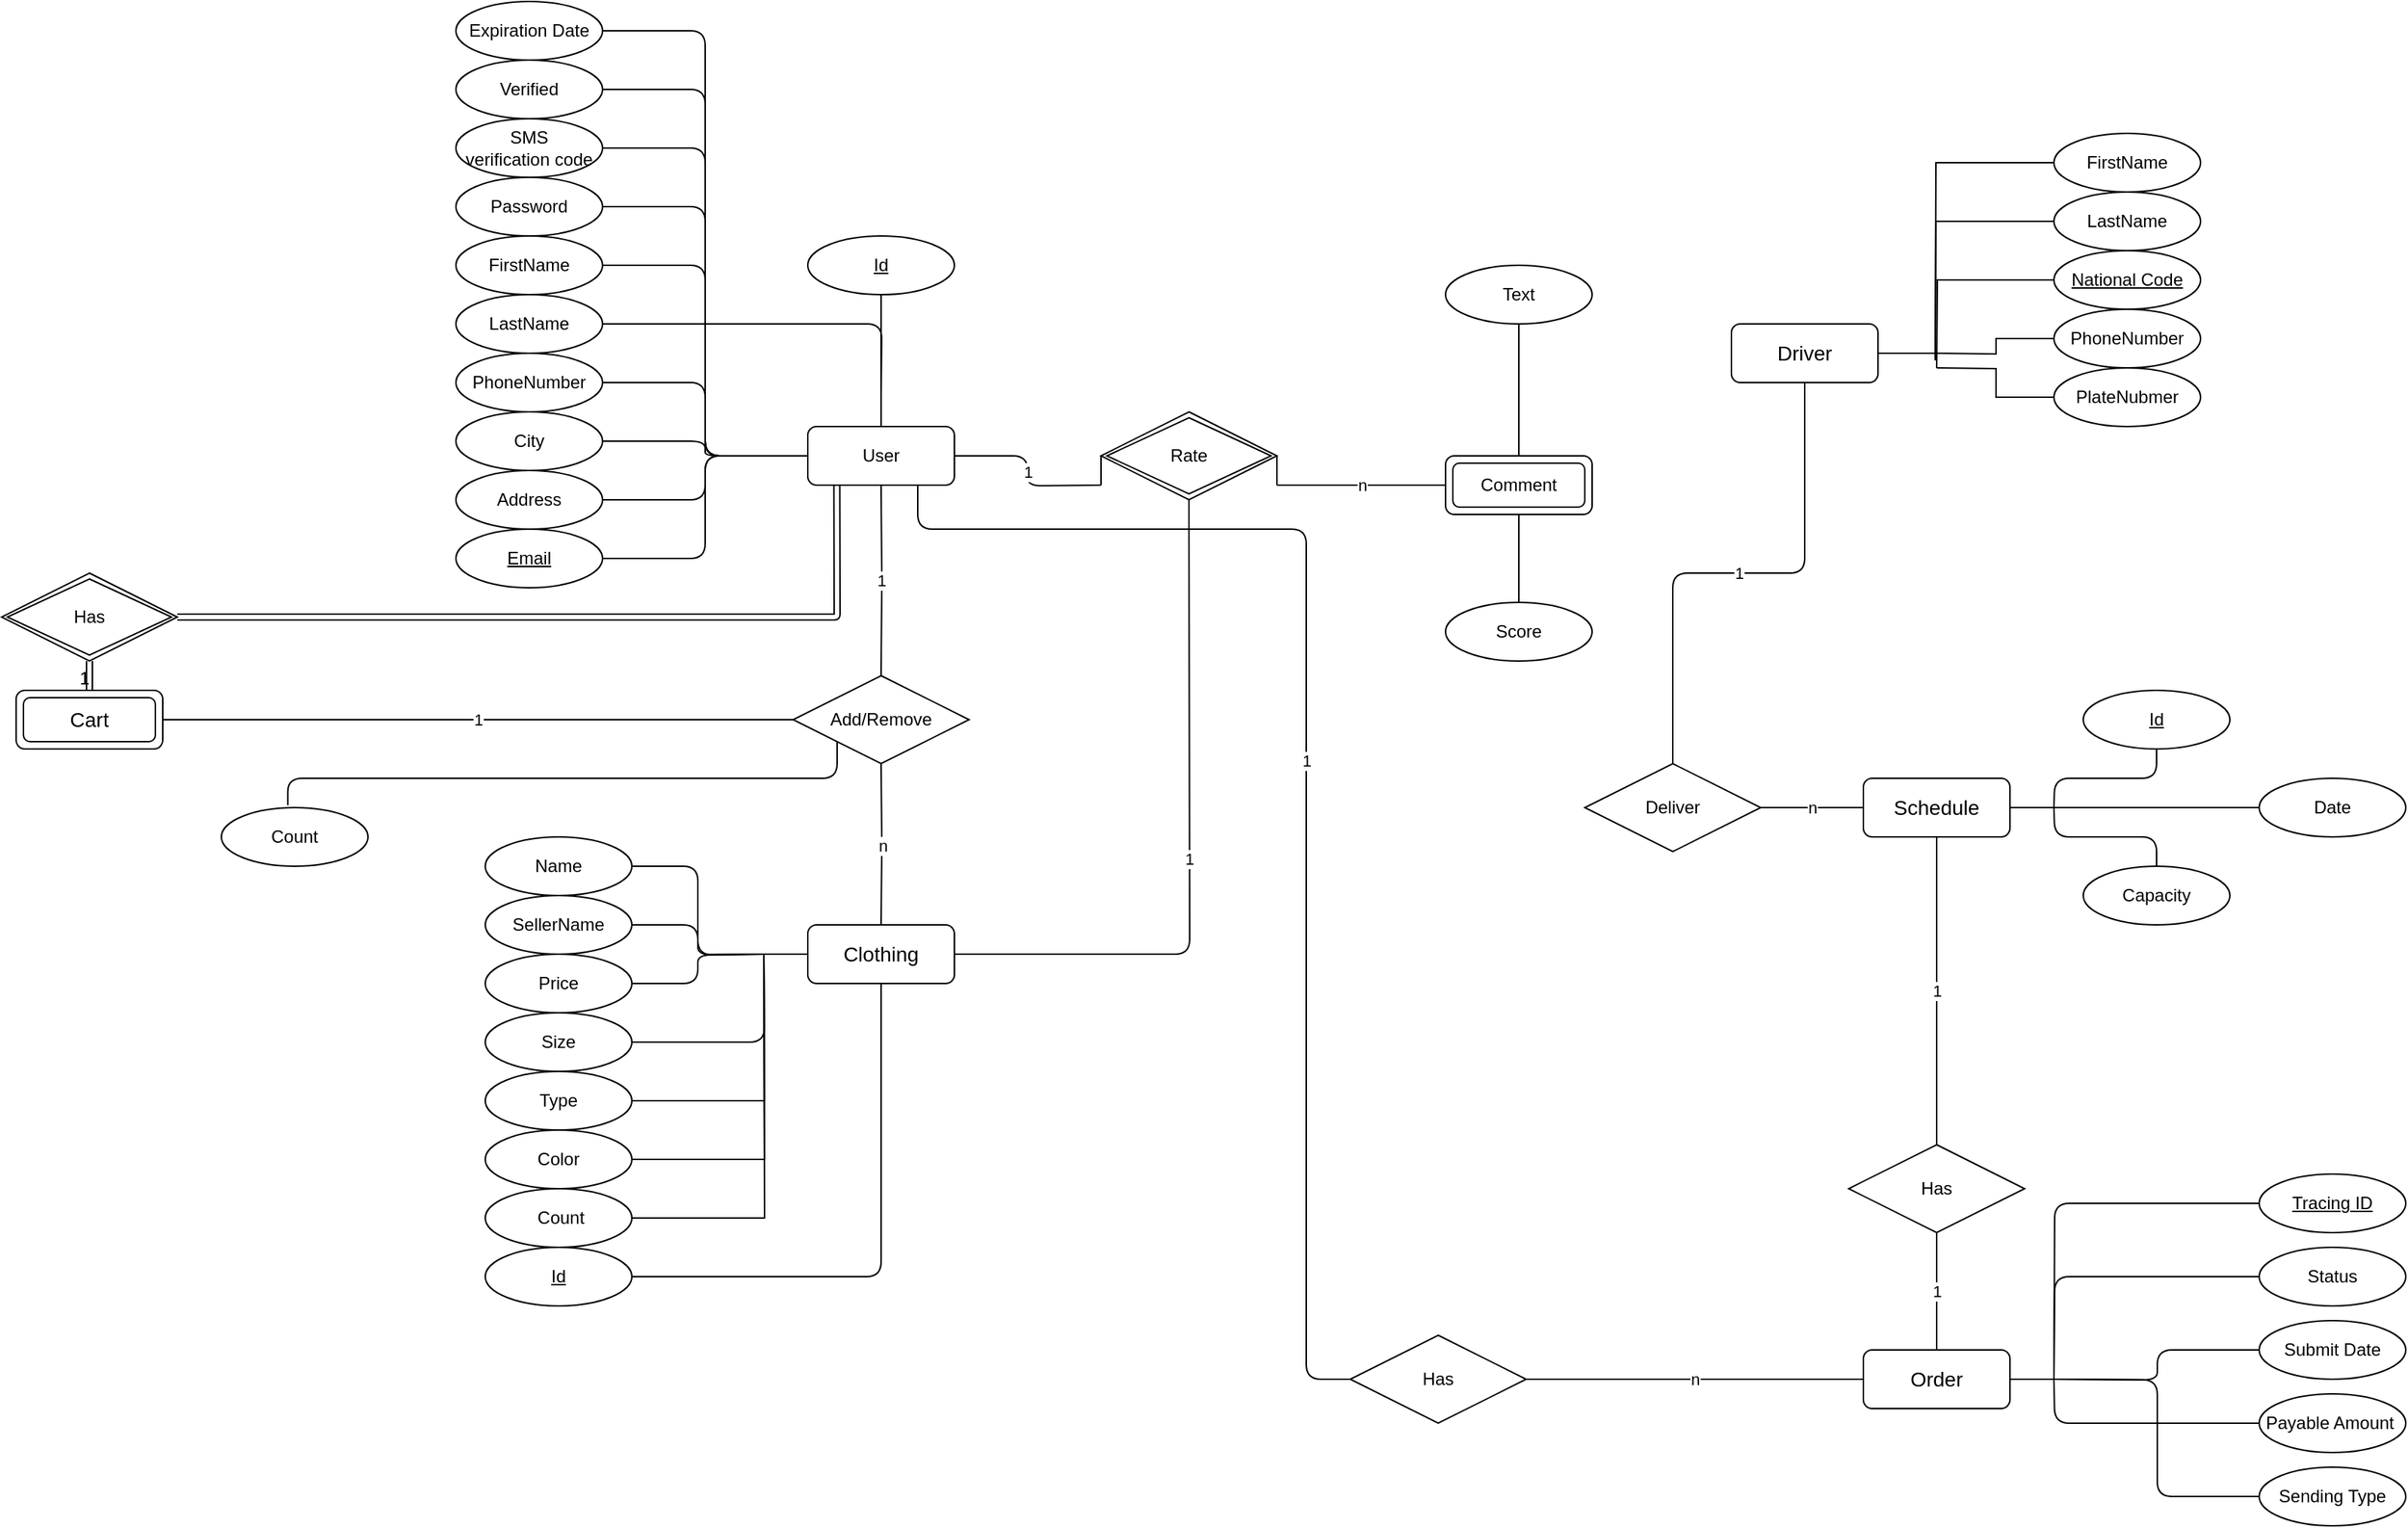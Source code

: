 <mxfile version="13.8.8" type="github">
  <diagram id="B7XgL3pODUn24mQnfjd7" name="Page-1">
    <mxGraphModel dx="2333" dy="1929" grid="1" gridSize="10" guides="1" tooltips="1" connect="1" arrows="1" fold="1" page="1" pageScale="1" pageWidth="850" pageHeight="1100" math="0" shadow="0">
      <root>
        <mxCell id="0" />
        <mxCell id="1" parent="0" />
        <mxCell id="Wokrbv4A2JVgRsXC0iDb-29" value="1" style="edgeStyle=orthogonalEdgeStyle;rounded=1;orthogonalLoop=1;jettySize=auto;html=1;endArrow=none;endFill=0;exitX=1;exitY=0.5;exitDx=0;exitDy=0;" parent="1" source="2FD4GW-pOqUx--iD5-FU-7" edge="1">
          <mxGeometry relative="1" as="geometry">
            <mxPoint x="-60" y="230" as="targetPoint" />
            <mxPoint x="-130" y="230" as="sourcePoint" />
          </mxGeometry>
        </mxCell>
        <mxCell id="3wkuOAd4J-libN-LxBJQ-28" style="edgeStyle=orthogonalEdgeStyle;rounded=1;orthogonalLoop=1;jettySize=auto;html=1;entryX=1;entryY=0.5;entryDx=0;entryDy=0;endArrow=none;endFill=0;" parent="1" target="3wkuOAd4J-libN-LxBJQ-23" edge="1">
          <mxGeometry relative="1" as="geometry">
            <mxPoint x="-290" y="550" as="sourcePoint" />
          </mxGeometry>
        </mxCell>
        <mxCell id="Wokrbv4A2JVgRsXC0iDb-31" value="1" style="edgeStyle=orthogonalEdgeStyle;rounded=1;orthogonalLoop=1;jettySize=auto;html=1;exitX=1;exitY=0.5;exitDx=0;exitDy=0;entryX=0.5;entryY=1;entryDx=0;entryDy=0;endArrow=none;endFill=0;" parent="1" source="2FD4GW-pOqUx--iD5-FU-13" edge="1">
          <mxGeometry relative="1" as="geometry">
            <mxPoint y="260" as="targetPoint" />
            <mxPoint x="-130" y="550" as="sourcePoint" />
          </mxGeometry>
        </mxCell>
        <mxCell id="3wkuOAd4J-libN-LxBJQ-62" style="edgeStyle=orthogonalEdgeStyle;rounded=1;orthogonalLoop=1;jettySize=auto;html=1;entryX=0;entryY=0.5;entryDx=0;entryDy=0;endArrow=none;endFill=0;" parent="1" target="3wkuOAd4J-libN-LxBJQ-54" edge="1">
          <mxGeometry relative="1" as="geometry">
            <mxPoint x="590" y="840" as="sourcePoint" />
          </mxGeometry>
        </mxCell>
        <mxCell id="Wokrbv4A2JVgRsXC0iDb-5" value="1" style="edgeStyle=orthogonalEdgeStyle;rounded=1;orthogonalLoop=1;jettySize=auto;html=1;exitX=0.5;exitY=1;exitDx=0;exitDy=0;entryX=0.5;entryY=0;entryDx=0;entryDy=0;endArrow=none;endFill=0;" parent="1" source="2FD4GW-pOqUx--iD5-FU-17" target="Wokrbv4A2JVgRsXC0iDb-4" edge="1">
          <mxGeometry relative="1" as="geometry">
            <mxPoint x="510" y="510" as="sourcePoint" />
          </mxGeometry>
        </mxCell>
        <mxCell id="3wkuOAd4J-libN-LxBJQ-16" style="edgeStyle=orthogonalEdgeStyle;rounded=1;orthogonalLoop=1;jettySize=auto;html=1;exitX=1;exitY=0.5;exitDx=0;exitDy=0;entryX=0;entryY=0.5;entryDx=0;entryDy=0;endArrow=none;endFill=0;" parent="1" source="3wkuOAd4J-libN-LxBJQ-9" target="2FD4GW-pOqUx--iD5-FU-7" edge="1">
          <mxGeometry relative="1" as="geometry">
            <mxPoint x="-290" y="230" as="targetPoint" />
          </mxGeometry>
        </mxCell>
        <mxCell id="3wkuOAd4J-libN-LxBJQ-9" value="FirstName" style="ellipse;whiteSpace=wrap;html=1;align=center;" parent="1" vertex="1">
          <mxGeometry x="-500" y="60" width="100" height="40" as="geometry" />
        </mxCell>
        <mxCell id="3wkuOAd4J-libN-LxBJQ-17" style="edgeStyle=orthogonalEdgeStyle;rounded=1;orthogonalLoop=1;jettySize=auto;html=1;exitX=1;exitY=0.5;exitDx=0;exitDy=0;endArrow=none;endFill=0;" parent="1" source="3wkuOAd4J-libN-LxBJQ-10" edge="1">
          <mxGeometry relative="1" as="geometry">
            <mxPoint x="-210" y="170" as="targetPoint" />
          </mxGeometry>
        </mxCell>
        <mxCell id="3wkuOAd4J-libN-LxBJQ-10" value="LastName" style="ellipse;whiteSpace=wrap;html=1;align=center;" parent="1" vertex="1">
          <mxGeometry x="-500" y="100" width="100" height="40" as="geometry" />
        </mxCell>
        <mxCell id="3wkuOAd4J-libN-LxBJQ-18" style="edgeStyle=orthogonalEdgeStyle;rounded=1;orthogonalLoop=1;jettySize=auto;html=1;exitX=1;exitY=0.5;exitDx=0;exitDy=0;endArrow=none;endFill=0;entryX=0;entryY=0.5;entryDx=0;entryDy=0;" parent="1" source="3wkuOAd4J-libN-LxBJQ-11" target="2FD4GW-pOqUx--iD5-FU-7" edge="1">
          <mxGeometry relative="1" as="geometry">
            <mxPoint x="-290" y="230" as="targetPoint" />
          </mxGeometry>
        </mxCell>
        <mxCell id="3wkuOAd4J-libN-LxBJQ-11" value="PhoneNumber" style="ellipse;whiteSpace=wrap;html=1;align=center;" parent="1" vertex="1">
          <mxGeometry x="-500" y="140" width="100" height="40" as="geometry" />
        </mxCell>
        <mxCell id="3wkuOAd4J-libN-LxBJQ-20" style="edgeStyle=orthogonalEdgeStyle;rounded=1;orthogonalLoop=1;jettySize=auto;html=1;exitX=1;exitY=0.5;exitDx=0;exitDy=0;endArrow=none;endFill=0;entryX=0;entryY=0.5;entryDx=0;entryDy=0;" parent="1" source="3wkuOAd4J-libN-LxBJQ-12" target="2FD4GW-pOqUx--iD5-FU-7" edge="1">
          <mxGeometry relative="1" as="geometry">
            <mxPoint x="-290" y="230" as="targetPoint" />
          </mxGeometry>
        </mxCell>
        <mxCell id="3wkuOAd4J-libN-LxBJQ-12" value="City" style="ellipse;whiteSpace=wrap;html=1;align=center;" parent="1" vertex="1">
          <mxGeometry x="-500" y="180" width="100" height="40" as="geometry" />
        </mxCell>
        <mxCell id="3wkuOAd4J-libN-LxBJQ-21" style="edgeStyle=orthogonalEdgeStyle;rounded=1;orthogonalLoop=1;jettySize=auto;html=1;exitX=1;exitY=0.5;exitDx=0;exitDy=0;endArrow=none;endFill=0;entryX=0;entryY=0.5;entryDx=0;entryDy=0;" parent="1" source="3wkuOAd4J-libN-LxBJQ-13" target="2FD4GW-pOqUx--iD5-FU-7" edge="1">
          <mxGeometry relative="1" as="geometry">
            <mxPoint x="-290" y="230" as="targetPoint" />
          </mxGeometry>
        </mxCell>
        <mxCell id="3wkuOAd4J-libN-LxBJQ-13" value="Address" style="ellipse;whiteSpace=wrap;html=1;align=center;" parent="1" vertex="1">
          <mxGeometry x="-500" y="220" width="100" height="40" as="geometry" />
        </mxCell>
        <mxCell id="3wkuOAd4J-libN-LxBJQ-22" style="edgeStyle=orthogonalEdgeStyle;rounded=1;orthogonalLoop=1;jettySize=auto;html=1;exitX=1;exitY=0.5;exitDx=0;exitDy=0;endArrow=none;endFill=0;entryX=0;entryY=0.5;entryDx=0;entryDy=0;" parent="1" source="3wkuOAd4J-libN-LxBJQ-14" target="2FD4GW-pOqUx--iD5-FU-7" edge="1">
          <mxGeometry relative="1" as="geometry">
            <mxPoint x="-290" y="230" as="targetPoint" />
          </mxGeometry>
        </mxCell>
        <mxCell id="3wkuOAd4J-libN-LxBJQ-14" value="&lt;u&gt;Email&lt;/u&gt;" style="ellipse;whiteSpace=wrap;html=1;align=center;" parent="1" vertex="1">
          <mxGeometry x="-500" y="260" width="100" height="40" as="geometry" />
        </mxCell>
        <mxCell id="3wkuOAd4J-libN-LxBJQ-23" value="Name" style="ellipse;whiteSpace=wrap;html=1;align=center;" parent="1" vertex="1">
          <mxGeometry x="-480" y="470" width="100" height="40" as="geometry" />
        </mxCell>
        <mxCell id="3wkuOAd4J-libN-LxBJQ-29" style="edgeStyle=orthogonalEdgeStyle;rounded=1;orthogonalLoop=1;jettySize=auto;html=1;endArrow=none;endFill=0;" parent="1" source="3wkuOAd4J-libN-LxBJQ-24" edge="1">
          <mxGeometry relative="1" as="geometry">
            <mxPoint x="-290" y="550" as="targetPoint" />
          </mxGeometry>
        </mxCell>
        <mxCell id="3wkuOAd4J-libN-LxBJQ-24" value="SellerName" style="ellipse;whiteSpace=wrap;html=1;align=center;" parent="1" vertex="1">
          <mxGeometry x="-480" y="510" width="100" height="40" as="geometry" />
        </mxCell>
        <mxCell id="3wkuOAd4J-libN-LxBJQ-30" style="edgeStyle=orthogonalEdgeStyle;rounded=1;orthogonalLoop=1;jettySize=auto;html=1;exitX=1;exitY=0.5;exitDx=0;exitDy=0;endArrow=none;endFill=0;" parent="1" source="3wkuOAd4J-libN-LxBJQ-25" edge="1">
          <mxGeometry relative="1" as="geometry">
            <mxPoint x="-290" y="550" as="targetPoint" />
          </mxGeometry>
        </mxCell>
        <mxCell id="3wkuOAd4J-libN-LxBJQ-25" value="Price" style="ellipse;whiteSpace=wrap;html=1;align=center;" parent="1" vertex="1">
          <mxGeometry x="-480" y="550" width="100" height="40" as="geometry" />
        </mxCell>
        <mxCell id="3wkuOAd4J-libN-LxBJQ-34" style="edgeStyle=orthogonalEdgeStyle;rounded=1;orthogonalLoop=1;jettySize=auto;html=1;exitX=1;exitY=0.5;exitDx=0;exitDy=0;entryX=0;entryY=0.5;entryDx=0;entryDy=0;endArrow=none;endFill=0;" parent="1" source="3wkuOAd4J-libN-LxBJQ-27" edge="1">
          <mxGeometry relative="1" as="geometry">
            <mxPoint x="-290" y="550" as="targetPoint" />
          </mxGeometry>
        </mxCell>
        <mxCell id="3wkuOAd4J-libN-LxBJQ-27" value="Size" style="ellipse;whiteSpace=wrap;html=1;align=center;" parent="1" vertex="1">
          <mxGeometry x="-480" y="590" width="100" height="40" as="geometry" />
        </mxCell>
        <mxCell id="3wkuOAd4J-libN-LxBJQ-37" style="edgeStyle=orthogonalEdgeStyle;rounded=1;orthogonalLoop=1;jettySize=auto;html=1;endArrow=none;endFill=0;entryX=0.5;entryY=1;entryDx=0;entryDy=0;" parent="1" source="3wkuOAd4J-libN-LxBJQ-36" target="2FD4GW-pOqUx--iD5-FU-13" edge="1">
          <mxGeometry relative="1" as="geometry">
            <mxPoint x="-210" y="610" as="targetPoint" />
          </mxGeometry>
        </mxCell>
        <mxCell id="3wkuOAd4J-libN-LxBJQ-36" value="Id" style="ellipse;whiteSpace=wrap;html=1;align=center;fontStyle=4;" parent="1" vertex="1">
          <mxGeometry x="-480" y="750" width="100" height="40" as="geometry" />
        </mxCell>
        <mxCell id="Wokrbv4A2JVgRsXC0iDb-27" style="edgeStyle=orthogonalEdgeStyle;rounded=1;orthogonalLoop=1;jettySize=auto;html=1;exitX=0.453;exitY=-0.042;exitDx=0;exitDy=0;endArrow=none;endFill=0;entryX=0;entryY=1;entryDx=0;entryDy=0;exitPerimeter=0;" parent="1" source="3wkuOAd4J-libN-LxBJQ-45" target="Wokrbv4A2JVgRsXC0iDb-24" edge="1">
          <mxGeometry relative="1" as="geometry">
            <mxPoint x="-530" y="420" as="targetPoint" />
            <Array as="points">
              <mxPoint x="-615" y="430" />
              <mxPoint x="-240" y="430" />
            </Array>
          </mxGeometry>
        </mxCell>
        <mxCell id="3wkuOAd4J-libN-LxBJQ-45" value="Count" style="ellipse;whiteSpace=wrap;html=1;align=center;" parent="1" vertex="1">
          <mxGeometry x="-660" y="450" width="100" height="40" as="geometry" />
        </mxCell>
        <mxCell id="3wkuOAd4J-libN-LxBJQ-55" style="edgeStyle=orthogonalEdgeStyle;rounded=1;orthogonalLoop=1;jettySize=auto;html=1;entryX=1;entryY=0.5;entryDx=0;entryDy=0;endArrow=none;endFill=0;" parent="1" source="3wkuOAd4J-libN-LxBJQ-49" edge="1">
          <mxGeometry relative="1" as="geometry">
            <mxPoint x="590" y="840" as="targetPoint" />
          </mxGeometry>
        </mxCell>
        <mxCell id="3wkuOAd4J-libN-LxBJQ-49" value="Tracing ID" style="ellipse;whiteSpace=wrap;html=1;align=center;fontStyle=4;" parent="1" vertex="1">
          <mxGeometry x="730" y="700" width="100" height="40" as="geometry" />
        </mxCell>
        <mxCell id="3wkuOAd4J-libN-LxBJQ-56" style="edgeStyle=orthogonalEdgeStyle;rounded=1;orthogonalLoop=1;jettySize=auto;html=1;exitX=0;exitY=0.5;exitDx=0;exitDy=0;endArrow=none;endFill=0;" parent="1" source="3wkuOAd4J-libN-LxBJQ-50" edge="1">
          <mxGeometry relative="1" as="geometry">
            <mxPoint x="590" y="840" as="targetPoint" />
          </mxGeometry>
        </mxCell>
        <mxCell id="3wkuOAd4J-libN-LxBJQ-50" value="Status" style="ellipse;whiteSpace=wrap;html=1;align=center;" parent="1" vertex="1">
          <mxGeometry x="730" y="750" width="100" height="40" as="geometry" />
        </mxCell>
        <mxCell id="3wkuOAd4J-libN-LxBJQ-57" style="edgeStyle=orthogonalEdgeStyle;rounded=1;orthogonalLoop=1;jettySize=auto;html=1;exitX=0;exitY=0.5;exitDx=0;exitDy=0;endArrow=none;endFill=0;" parent="1" source="3wkuOAd4J-libN-LxBJQ-51" edge="1">
          <mxGeometry relative="1" as="geometry">
            <mxPoint x="590" y="840" as="targetPoint" />
          </mxGeometry>
        </mxCell>
        <mxCell id="3wkuOAd4J-libN-LxBJQ-51" value="Submit Date" style="ellipse;whiteSpace=wrap;html=1;align=center;" parent="1" vertex="1">
          <mxGeometry x="730" y="800" width="100" height="40" as="geometry" />
        </mxCell>
        <mxCell id="3wkuOAd4J-libN-LxBJQ-58" style="edgeStyle=orthogonalEdgeStyle;rounded=1;orthogonalLoop=1;jettySize=auto;html=1;exitX=0;exitY=0.5;exitDx=0;exitDy=0;endArrow=none;endFill=0;" parent="1" source="3wkuOAd4J-libN-LxBJQ-52" edge="1">
          <mxGeometry relative="1" as="geometry">
            <mxPoint x="590" y="840" as="targetPoint" />
          </mxGeometry>
        </mxCell>
        <mxCell id="3wkuOAd4J-libN-LxBJQ-52" value="Payable Amount&amp;nbsp;" style="ellipse;whiteSpace=wrap;html=1;align=center;" parent="1" vertex="1">
          <mxGeometry x="730" y="850" width="100" height="40" as="geometry" />
        </mxCell>
        <mxCell id="3wkuOAd4J-libN-LxBJQ-54" value="Sending Type" style="ellipse;whiteSpace=wrap;html=1;align=center;" parent="1" vertex="1">
          <mxGeometry x="730" y="900" width="100" height="40" as="geometry" />
        </mxCell>
        <mxCell id="3wkuOAd4J-libN-LxBJQ-64" style="edgeStyle=orthogonalEdgeStyle;rounded=1;orthogonalLoop=1;jettySize=auto;html=1;endArrow=none;endFill=0;entryX=0.5;entryY=0;entryDx=0;entryDy=0;" parent="1" source="3wkuOAd4J-libN-LxBJQ-63" target="2FD4GW-pOqUx--iD5-FU-7" edge="1">
          <mxGeometry relative="1" as="geometry">
            <mxPoint x="-210" y="170" as="targetPoint" />
          </mxGeometry>
        </mxCell>
        <mxCell id="3wkuOAd4J-libN-LxBJQ-63" value="Id" style="ellipse;whiteSpace=wrap;html=1;align=center;fontStyle=4;" parent="1" vertex="1">
          <mxGeometry x="-260" y="60" width="100" height="40" as="geometry" />
        </mxCell>
        <mxCell id="pEwSPlvupSQLcDzylhH3-2" style="edgeStyle=orthogonalEdgeStyle;rounded=0;orthogonalLoop=1;jettySize=auto;html=1;entryX=0;entryY=0.5;entryDx=0;entryDy=0;endArrow=none;endFill=0;" parent="1" source="pEwSPlvupSQLcDzylhH3-1" edge="1">
          <mxGeometry relative="1" as="geometry">
            <mxPoint x="-290" y="550" as="targetPoint" />
          </mxGeometry>
        </mxCell>
        <mxCell id="pEwSPlvupSQLcDzylhH3-1" value="Type" style="ellipse;whiteSpace=wrap;html=1;align=center;" parent="1" vertex="1">
          <mxGeometry x="-480" y="630" width="100" height="40" as="geometry" />
        </mxCell>
        <mxCell id="pEwSPlvupSQLcDzylhH3-5" style="edgeStyle=orthogonalEdgeStyle;rounded=0;orthogonalLoop=1;jettySize=auto;html=1;entryX=0;entryY=0.5;entryDx=0;entryDy=0;endArrow=none;endFill=0;" parent="1" source="pEwSPlvupSQLcDzylhH3-3" edge="1">
          <mxGeometry relative="1" as="geometry">
            <mxPoint x="-290" y="550" as="targetPoint" />
          </mxGeometry>
        </mxCell>
        <mxCell id="pEwSPlvupSQLcDzylhH3-3" value="Color" style="ellipse;whiteSpace=wrap;html=1;align=center;" parent="1" vertex="1">
          <mxGeometry x="-480" y="670" width="100" height="40" as="geometry" />
        </mxCell>
        <mxCell id="pEwSPlvupSQLcDzylhH3-6" style="edgeStyle=orthogonalEdgeStyle;rounded=0;orthogonalLoop=1;jettySize=auto;html=1;entryX=0;entryY=0.5;entryDx=0;entryDy=0;endArrow=none;endFill=0;" parent="1" source="pEwSPlvupSQLcDzylhH3-4" edge="1">
          <mxGeometry relative="1" as="geometry">
            <mxPoint x="-290" y="550" as="targetPoint" />
          </mxGeometry>
        </mxCell>
        <mxCell id="pEwSPlvupSQLcDzylhH3-4" value="&amp;nbsp;Count" style="ellipse;whiteSpace=wrap;html=1;align=center;" parent="1" vertex="1">
          <mxGeometry x="-480" y="710" width="100" height="40" as="geometry" />
        </mxCell>
        <mxCell id="Wokrbv4A2JVgRsXC0iDb-26" value="1" style="edgeStyle=orthogonalEdgeStyle;rounded=1;orthogonalLoop=1;jettySize=auto;html=1;exitX=1;exitY=0.5;exitDx=0;exitDy=0;entryX=0;entryY=0.5;entryDx=0;entryDy=0;endArrow=none;endFill=0;" parent="1" source="pEwSPlvupSQLcDzylhH3-7" target="Wokrbv4A2JVgRsXC0iDb-24" edge="1">
          <mxGeometry relative="1" as="geometry" />
        </mxCell>
        <mxCell id="pEwSPlvupSQLcDzylhH3-7" value="&lt;span style=&quot;font-size: 14px&quot;&gt;Cart&lt;/span&gt;" style="shape=ext;margin=3;double=1;whiteSpace=wrap;html=1;align=center;rounded=1;" parent="1" vertex="1">
          <mxGeometry x="-800" y="370" width="100" height="40" as="geometry" />
        </mxCell>
        <mxCell id="pEwSPlvupSQLcDzylhH3-16" style="edgeStyle=orthogonalEdgeStyle;rounded=0;orthogonalLoop=1;jettySize=auto;html=1;entryX=0.994;entryY=0.457;entryDx=0;entryDy=0;entryPerimeter=0;endArrow=none;endFill=0;" parent="1" source="pEwSPlvupSQLcDzylhH3-11" edge="1">
          <mxGeometry relative="1" as="geometry">
            <mxPoint x="509.04" y="144.84" as="targetPoint" />
          </mxGeometry>
        </mxCell>
        <mxCell id="pEwSPlvupSQLcDzylhH3-11" value="FirstName" style="ellipse;whiteSpace=wrap;html=1;align=center;" parent="1" vertex="1">
          <mxGeometry x="590" y="-10" width="100" height="40" as="geometry" />
        </mxCell>
        <mxCell id="pEwSPlvupSQLcDzylhH3-17" style="edgeStyle=orthogonalEdgeStyle;rounded=0;orthogonalLoop=1;jettySize=auto;html=1;entryX=0.994;entryY=0.446;entryDx=0;entryDy=0;entryPerimeter=0;endArrow=none;endFill=0;" parent="1" source="pEwSPlvupSQLcDzylhH3-12" edge="1">
          <mxGeometry relative="1" as="geometry">
            <mxPoint x="509.04" y="143.52" as="targetPoint" />
          </mxGeometry>
        </mxCell>
        <mxCell id="pEwSPlvupSQLcDzylhH3-12" value="LastName" style="ellipse;whiteSpace=wrap;html=1;align=center;" parent="1" vertex="1">
          <mxGeometry x="590" y="30" width="100" height="40" as="geometry" />
        </mxCell>
        <mxCell id="pEwSPlvupSQLcDzylhH3-19" style="edgeStyle=orthogonalEdgeStyle;rounded=0;orthogonalLoop=1;jettySize=auto;html=1;endArrow=none;endFill=0;" parent="1" source="pEwSPlvupSQLcDzylhH3-13" edge="1">
          <mxGeometry relative="1" as="geometry">
            <mxPoint x="510" y="150" as="targetPoint" />
          </mxGeometry>
        </mxCell>
        <mxCell id="pEwSPlvupSQLcDzylhH3-13" value="National Code" style="ellipse;whiteSpace=wrap;html=1;align=center;fontStyle=4;" parent="1" vertex="1">
          <mxGeometry x="590" y="70" width="100" height="40" as="geometry" />
        </mxCell>
        <mxCell id="pEwSPlvupSQLcDzylhH3-20" style="edgeStyle=orthogonalEdgeStyle;rounded=0;orthogonalLoop=1;jettySize=auto;html=1;exitX=0;exitY=0.5;exitDx=0;exitDy=0;entryX=1;entryY=0.417;entryDx=0;entryDy=0;entryPerimeter=0;endArrow=none;endFill=0;" parent="1" source="pEwSPlvupSQLcDzylhH3-14" edge="1">
          <mxGeometry relative="1" as="geometry">
            <mxPoint x="510" y="140.04" as="targetPoint" />
          </mxGeometry>
        </mxCell>
        <mxCell id="pEwSPlvupSQLcDzylhH3-14" value="PhoneNumber" style="ellipse;whiteSpace=wrap;html=1;align=center;" parent="1" vertex="1">
          <mxGeometry x="590" y="110" width="100" height="40" as="geometry" />
        </mxCell>
        <mxCell id="pEwSPlvupSQLcDzylhH3-21" style="edgeStyle=orthogonalEdgeStyle;rounded=0;orthogonalLoop=1;jettySize=auto;html=1;entryX=1;entryY=0.5;entryDx=0;entryDy=0;endArrow=none;endFill=0;" parent="1" source="pEwSPlvupSQLcDzylhH3-15" edge="1">
          <mxGeometry relative="1" as="geometry">
            <mxPoint x="510" y="150" as="targetPoint" />
          </mxGeometry>
        </mxCell>
        <mxCell id="pEwSPlvupSQLcDzylhH3-15" value="PlateNubmer" style="ellipse;whiteSpace=wrap;html=1;align=center;" parent="1" vertex="1">
          <mxGeometry x="590" y="150" width="100" height="40" as="geometry" />
        </mxCell>
        <mxCell id="Wokrbv4A2JVgRsXC0iDb-10" style="edgeStyle=orthogonalEdgeStyle;rounded=1;orthogonalLoop=1;jettySize=auto;html=1;exitX=0.5;exitY=1;exitDx=0;exitDy=0;entryX=1;entryY=0.5;entryDx=0;entryDy=0;endArrow=none;endFill=0;" parent="1" source="pEwSPlvupSQLcDzylhH3-22" edge="1">
          <mxGeometry relative="1" as="geometry">
            <mxPoint x="590" y="450" as="targetPoint" />
          </mxGeometry>
        </mxCell>
        <mxCell id="pEwSPlvupSQLcDzylhH3-22" value="Id" style="ellipse;whiteSpace=wrap;html=1;align=center;fontStyle=4;" parent="1" vertex="1">
          <mxGeometry x="610" y="370" width="100" height="40" as="geometry" />
        </mxCell>
        <mxCell id="Wokrbv4A2JVgRsXC0iDb-2" style="edgeStyle=orthogonalEdgeStyle;rounded=1;orthogonalLoop=1;jettySize=auto;html=1;exitX=0;exitY=0.5;exitDx=0;exitDy=0;entryX=1;entryY=0.5;entryDx=0;entryDy=0;endArrow=none;endFill=0;" parent="1" source="pEwSPlvupSQLcDzylhH3-23" edge="1">
          <mxGeometry relative="1" as="geometry">
            <mxPoint x="590" y="450" as="targetPoint" />
          </mxGeometry>
        </mxCell>
        <mxCell id="pEwSPlvupSQLcDzylhH3-23" value="Date" style="ellipse;whiteSpace=wrap;html=1;align=center;" parent="1" vertex="1">
          <mxGeometry x="730" y="430" width="100" height="40" as="geometry" />
        </mxCell>
        <mxCell id="Wokrbv4A2JVgRsXC0iDb-11" style="edgeStyle=orthogonalEdgeStyle;rounded=1;orthogonalLoop=1;jettySize=auto;html=1;exitX=0.5;exitY=0;exitDx=0;exitDy=0;endArrow=none;endFill=0;" parent="1" source="pEwSPlvupSQLcDzylhH3-24" edge="1">
          <mxGeometry relative="1" as="geometry">
            <mxPoint x="590" y="450" as="targetPoint" />
          </mxGeometry>
        </mxCell>
        <mxCell id="pEwSPlvupSQLcDzylhH3-24" value="Capacity" style="ellipse;whiteSpace=wrap;html=1;align=center;" parent="1" vertex="1">
          <mxGeometry x="610" y="490" width="100" height="40" as="geometry" />
        </mxCell>
        <mxCell id="Wokrbv4A2JVgRsXC0iDb-6" value="1" style="edgeStyle=orthogonalEdgeStyle;rounded=1;orthogonalLoop=1;jettySize=auto;html=1;exitX=0.5;exitY=1;exitDx=0;exitDy=0;entryX=0.5;entryY=0;entryDx=0;entryDy=0;endArrow=none;endFill=0;" parent="1" source="Wokrbv4A2JVgRsXC0iDb-4" target="2FD4GW-pOqUx--iD5-FU-15" edge="1">
          <mxGeometry relative="1" as="geometry">
            <mxPoint x="510" y="780" as="targetPoint" />
          </mxGeometry>
        </mxCell>
        <mxCell id="Wokrbv4A2JVgRsXC0iDb-4" value="Has" style="shape=rhombus;perimeter=rhombusPerimeter;whiteSpace=wrap;html=1;align=center;" parent="1" vertex="1">
          <mxGeometry x="450" y="680" width="120" height="60" as="geometry" />
        </mxCell>
        <mxCell id="Wokrbv4A2JVgRsXC0iDb-8" value="n" style="edgeStyle=orthogonalEdgeStyle;rounded=1;orthogonalLoop=1;jettySize=auto;html=1;exitX=1;exitY=0.5;exitDx=0;exitDy=0;entryX=0;entryY=0.5;entryDx=0;entryDy=0;endArrow=none;endFill=0;" parent="1" source="Wokrbv4A2JVgRsXC0iDb-7" target="2FD4GW-pOqUx--iD5-FU-17" edge="1">
          <mxGeometry relative="1" as="geometry">
            <mxPoint x="430" y="450" as="targetPoint" />
          </mxGeometry>
        </mxCell>
        <mxCell id="Wokrbv4A2JVgRsXC0iDb-9" value="1" style="edgeStyle=orthogonalEdgeStyle;rounded=1;orthogonalLoop=1;jettySize=auto;html=1;exitX=0.5;exitY=0;exitDx=0;exitDy=0;entryX=0.5;entryY=1;entryDx=0;entryDy=0;endArrow=none;endFill=0;" parent="1" source="Wokrbv4A2JVgRsXC0iDb-7" target="2FD4GW-pOqUx--iD5-FU-19" edge="1">
          <mxGeometry relative="1" as="geometry">
            <mxPoint x="430" y="210" as="targetPoint" />
          </mxGeometry>
        </mxCell>
        <mxCell id="Wokrbv4A2JVgRsXC0iDb-7" value="Deliver" style="shape=rhombus;perimeter=rhombusPerimeter;whiteSpace=wrap;html=1;align=center;rounded=0;" parent="1" vertex="1">
          <mxGeometry x="270" y="420" width="120" height="60" as="geometry" />
        </mxCell>
        <mxCell id="Wokrbv4A2JVgRsXC0iDb-30" value="n" style="edgeStyle=orthogonalEdgeStyle;rounded=1;orthogonalLoop=1;jettySize=auto;html=1;endArrow=none;endFill=0;exitX=0;exitY=0.5;exitDx=0;exitDy=0;" parent="1" source="2FD4GW-pOqUx--iD5-FU-12" edge="1">
          <mxGeometry relative="1" as="geometry">
            <mxPoint x="60" y="230" as="targetPoint" />
            <mxPoint x="140" y="230" as="sourcePoint" />
          </mxGeometry>
        </mxCell>
        <mxCell id="Wokrbv4A2JVgRsXC0iDb-17" value="1" style="edgeStyle=orthogonalEdgeStyle;rounded=1;orthogonalLoop=1;jettySize=auto;html=1;exitX=0.5;exitY=0;exitDx=0;exitDy=0;entryX=0.5;entryY=1;entryDx=0;entryDy=0;endArrow=none;endFill=0;" parent="1" target="2FD4GW-pOqUx--iD5-FU-7" edge="1">
          <mxGeometry relative="1" as="geometry">
            <mxPoint x="-210" y="360" as="sourcePoint" />
            <mxPoint x="-210" y="290" as="targetPoint" />
          </mxGeometry>
        </mxCell>
        <mxCell id="Wokrbv4A2JVgRsXC0iDb-18" value="n" style="edgeStyle=orthogonalEdgeStyle;rounded=1;orthogonalLoop=1;jettySize=auto;html=1;exitX=0.5;exitY=1;exitDx=0;exitDy=0;entryX=0.5;entryY=0;entryDx=0;entryDy=0;endArrow=none;endFill=0;" parent="1" target="2FD4GW-pOqUx--iD5-FU-13" edge="1">
          <mxGeometry relative="1" as="geometry">
            <mxPoint x="-210" y="420" as="sourcePoint" />
            <mxPoint x="-210" y="490" as="targetPoint" />
          </mxGeometry>
        </mxCell>
        <mxCell id="Wokrbv4A2JVgRsXC0iDb-21" value="" style="edgeStyle=orthogonalEdgeStyle;rounded=1;orthogonalLoop=1;jettySize=auto;html=1;endArrow=none;endFill=0;entryX=0.5;entryY=1;entryDx=0;entryDy=0;" parent="1" source="Wokrbv4A2JVgRsXC0iDb-20" target="2FD4GW-pOqUx--iD5-FU-12" edge="1">
          <mxGeometry relative="1" as="geometry">
            <mxPoint x="225" y="275" as="targetPoint" />
          </mxGeometry>
        </mxCell>
        <mxCell id="Wokrbv4A2JVgRsXC0iDb-20" value="Score" style="ellipse;whiteSpace=wrap;html=1;align=center;" parent="1" vertex="1">
          <mxGeometry x="175" y="310" width="100" height="40" as="geometry" />
        </mxCell>
        <mxCell id="Wokrbv4A2JVgRsXC0iDb-23" value="" style="edgeStyle=orthogonalEdgeStyle;rounded=1;orthogonalLoop=1;jettySize=auto;html=1;endArrow=none;endFill=0;entryX=0.5;entryY=0;entryDx=0;entryDy=0;" parent="1" source="Wokrbv4A2JVgRsXC0iDb-22" target="2FD4GW-pOqUx--iD5-FU-12" edge="1">
          <mxGeometry relative="1" as="geometry">
            <mxPoint x="225" y="185" as="targetPoint" />
          </mxGeometry>
        </mxCell>
        <mxCell id="Wokrbv4A2JVgRsXC0iDb-22" value="Text" style="ellipse;whiteSpace=wrap;html=1;align=center;" parent="1" vertex="1">
          <mxGeometry x="175" y="80" width="100" height="40" as="geometry" />
        </mxCell>
        <mxCell id="Wokrbv4A2JVgRsXC0iDb-24" value="Add/Remove" style="shape=rhombus;perimeter=rhombusPerimeter;whiteSpace=wrap;html=1;align=center;" parent="1" vertex="1">
          <mxGeometry x="-270" y="360" width="120" height="60" as="geometry" />
        </mxCell>
        <mxCell id="Wokrbv4A2JVgRsXC0iDb-33" style="edgeStyle=orthogonalEdgeStyle;rounded=1;orthogonalLoop=1;jettySize=auto;html=1;exitX=0;exitY=0.5;exitDx=0;exitDy=0;endArrow=none;endFill=0;" parent="1" source="Wokrbv4A2JVgRsXC0iDb-32" edge="1">
          <mxGeometry relative="1" as="geometry">
            <mxPoint x="-60" y="230" as="targetPoint" />
          </mxGeometry>
        </mxCell>
        <mxCell id="Wokrbv4A2JVgRsXC0iDb-34" style="edgeStyle=orthogonalEdgeStyle;rounded=1;orthogonalLoop=1;jettySize=auto;html=1;exitX=1;exitY=0.5;exitDx=0;exitDy=0;endArrow=none;endFill=0;" parent="1" source="Wokrbv4A2JVgRsXC0iDb-32" edge="1">
          <mxGeometry relative="1" as="geometry">
            <mxPoint x="60" y="230" as="targetPoint" />
          </mxGeometry>
        </mxCell>
        <mxCell id="Wokrbv4A2JVgRsXC0iDb-35" style="edgeStyle=orthogonalEdgeStyle;rounded=1;orthogonalLoop=1;jettySize=auto;html=1;exitX=0.5;exitY=1;exitDx=0;exitDy=0;endArrow=none;endFill=0;" parent="1" source="Wokrbv4A2JVgRsXC0iDb-32" edge="1">
          <mxGeometry relative="1" as="geometry">
            <mxPoint y="270" as="targetPoint" />
          </mxGeometry>
        </mxCell>
        <mxCell id="Wokrbv4A2JVgRsXC0iDb-32" value="Rate" style="shape=rhombus;double=1;perimeter=rhombusPerimeter;whiteSpace=wrap;html=1;align=center;" parent="1" vertex="1">
          <mxGeometry x="-60" y="180" width="120" height="60" as="geometry" />
        </mxCell>
        <mxCell id="Wokrbv4A2JVgRsXC0iDb-37" value="Has" style="shape=rhombus;double=1;perimeter=rhombusPerimeter;whiteSpace=wrap;html=1;align=center;" parent="1" vertex="1">
          <mxGeometry x="-810" y="290" width="120" height="60" as="geometry" />
        </mxCell>
        <mxCell id="Wokrbv4A2JVgRsXC0iDb-41" value="" style="shape=link;html=1;rounded=1;endArrow=none;endFill=0;strokeColor=#000000;exitX=1;exitY=0.5;exitDx=0;exitDy=0;entryX=0.198;entryY=0.974;entryDx=0;entryDy=0;entryPerimeter=0;" parent="1" source="Wokrbv4A2JVgRsXC0iDb-37" edge="1" target="2FD4GW-pOqUx--iD5-FU-7">
          <mxGeometry relative="1" as="geometry">
            <mxPoint x="-550" y="319.66" as="sourcePoint" />
            <mxPoint x="-240" y="290" as="targetPoint" />
            <Array as="points">
              <mxPoint x="-240" y="320" />
            </Array>
          </mxGeometry>
        </mxCell>
        <mxCell id="Wokrbv4A2JVgRsXC0iDb-42" value="1" style="resizable=0;html=1;align=right;verticalAlign=bottom;" parent="Wokrbv4A2JVgRsXC0iDb-41" connectable="0" vertex="1">
          <mxGeometry x="1" relative="1" as="geometry" />
        </mxCell>
        <mxCell id="Wokrbv4A2JVgRsXC0iDb-43" value="" style="shape=link;html=1;rounded=0;endArrow=none;endFill=0;strokeColor=#000000;exitX=0.5;exitY=1;exitDx=0;exitDy=0;entryX=0.5;entryY=0;entryDx=0;entryDy=0;" parent="1" source="Wokrbv4A2JVgRsXC0iDb-37" target="pEwSPlvupSQLcDzylhH3-7" edge="1">
          <mxGeometry relative="1" as="geometry">
            <mxPoint x="-720" y="350" as="sourcePoint" />
            <mxPoint x="-560" y="350" as="targetPoint" />
          </mxGeometry>
        </mxCell>
        <mxCell id="Wokrbv4A2JVgRsXC0iDb-44" value="1" style="resizable=0;html=1;align=right;verticalAlign=bottom;" parent="Wokrbv4A2JVgRsXC0iDb-43" connectable="0" vertex="1">
          <mxGeometry x="1" relative="1" as="geometry" />
        </mxCell>
        <mxCell id="Wokrbv4A2JVgRsXC0iDb-47" value="n" style="edgeStyle=entityRelationEdgeStyle;rounded=1;orthogonalLoop=1;jettySize=auto;html=1;exitX=1;exitY=0.5;exitDx=0;exitDy=0;entryX=0;entryY=0.5;entryDx=0;entryDy=0;endArrow=none;endFill=0;strokeColor=#000000;" parent="1" source="Wokrbv4A2JVgRsXC0iDb-45" target="2FD4GW-pOqUx--iD5-FU-15" edge="1">
          <mxGeometry relative="1" as="geometry">
            <mxPoint x="430" y="840" as="targetPoint" />
          </mxGeometry>
        </mxCell>
        <mxCell id="Wokrbv4A2JVgRsXC0iDb-50" value="1" style="rounded=1;orthogonalLoop=1;jettySize=auto;html=1;exitX=0;exitY=0.5;exitDx=0;exitDy=0;endArrow=none;endFill=0;strokeColor=#000000;entryX=0.75;entryY=1;entryDx=0;entryDy=0;edgeStyle=orthogonalEdgeStyle;" parent="1" source="Wokrbv4A2JVgRsXC0iDb-45" target="2FD4GW-pOqUx--iD5-FU-7" edge="1">
          <mxGeometry relative="1" as="geometry">
            <mxPoint x="-130" y="260" as="targetPoint" />
            <Array as="points">
              <mxPoint x="80" y="840" />
              <mxPoint x="80" y="260" />
              <mxPoint x="-185" y="260" />
            </Array>
          </mxGeometry>
        </mxCell>
        <mxCell id="Wokrbv4A2JVgRsXC0iDb-45" value="Has" style="shape=rhombus;perimeter=rhombusPerimeter;whiteSpace=wrap;html=1;align=center;" parent="1" vertex="1">
          <mxGeometry x="110" y="810" width="120" height="60" as="geometry" />
        </mxCell>
        <mxCell id="SxGI7L-OM7rbXlZQaMs1-7" style="edgeStyle=orthogonalEdgeStyle;rounded=1;orthogonalLoop=1;jettySize=auto;html=1;entryX=0;entryY=0.5;entryDx=0;entryDy=0;endArrow=none;endFill=0;strokeColor=none;" parent="1" source="SxGI7L-OM7rbXlZQaMs1-1" target="2FD4GW-pOqUx--iD5-FU-7" edge="1">
          <mxGeometry relative="1" as="geometry">
            <mxPoint x="-290" y="230" as="targetPoint" />
          </mxGeometry>
        </mxCell>
        <mxCell id="SxGI7L-OM7rbXlZQaMs1-8" style="edgeStyle=orthogonalEdgeStyle;rounded=1;orthogonalLoop=1;jettySize=auto;html=1;entryX=0;entryY=0.5;entryDx=0;entryDy=0;endArrow=none;endFill=0;strokeColor=#000000;" parent="1" source="SxGI7L-OM7rbXlZQaMs1-1" target="2FD4GW-pOqUx--iD5-FU-7" edge="1">
          <mxGeometry relative="1" as="geometry">
            <mxPoint x="-290" y="230" as="targetPoint" />
          </mxGeometry>
        </mxCell>
        <mxCell id="SxGI7L-OM7rbXlZQaMs1-1" value="Password" style="ellipse;whiteSpace=wrap;html=1;align=center;" parent="1" vertex="1">
          <mxGeometry x="-500" y="20" width="100" height="40" as="geometry" />
        </mxCell>
        <mxCell id="2FD4GW-pOqUx--iD5-FU-5" style="edgeStyle=orthogonalEdgeStyle;rounded=1;orthogonalLoop=1;jettySize=auto;html=1;entryX=0;entryY=0.5;entryDx=0;entryDy=0;endArrow=none;endFill=0;strokeColor=#000000;" edge="1" parent="1" source="2FD4GW-pOqUx--iD5-FU-1" target="2FD4GW-pOqUx--iD5-FU-7">
          <mxGeometry relative="1" as="geometry">
            <mxPoint x="-290" y="230" as="targetPoint" />
          </mxGeometry>
        </mxCell>
        <mxCell id="2FD4GW-pOqUx--iD5-FU-1" value="SMS&lt;br&gt;verification code" style="ellipse;whiteSpace=wrap;html=1;align=center;" vertex="1" parent="1">
          <mxGeometry x="-500" y="-20" width="100" height="40" as="geometry" />
        </mxCell>
        <mxCell id="2FD4GW-pOqUx--iD5-FU-6" style="edgeStyle=orthogonalEdgeStyle;rounded=1;orthogonalLoop=1;jettySize=auto;html=1;entryX=0;entryY=0.5;entryDx=0;entryDy=0;endArrow=none;endFill=0;strokeColor=#000000;" edge="1" parent="1" source="2FD4GW-pOqUx--iD5-FU-2" target="2FD4GW-pOqUx--iD5-FU-7">
          <mxGeometry relative="1" as="geometry">
            <mxPoint x="-290" y="230" as="targetPoint" />
          </mxGeometry>
        </mxCell>
        <mxCell id="2FD4GW-pOqUx--iD5-FU-2" value="Verified" style="ellipse;whiteSpace=wrap;html=1;align=center;" vertex="1" parent="1">
          <mxGeometry x="-500" y="-60" width="100" height="40" as="geometry" />
        </mxCell>
        <mxCell id="2FD4GW-pOqUx--iD5-FU-4" style="edgeStyle=orthogonalEdgeStyle;rounded=1;orthogonalLoop=1;jettySize=auto;html=1;entryX=0;entryY=0.5;entryDx=0;entryDy=0;endArrow=none;endFill=0;" edge="1" parent="1" source="2FD4GW-pOqUx--iD5-FU-3" target="2FD4GW-pOqUx--iD5-FU-7">
          <mxGeometry relative="1" as="geometry">
            <mxPoint x="-290" y="230" as="targetPoint" />
          </mxGeometry>
        </mxCell>
        <mxCell id="2FD4GW-pOqUx--iD5-FU-3" value="Expiration Date" style="ellipse;whiteSpace=wrap;html=1;align=center;" vertex="1" parent="1">
          <mxGeometry x="-500" y="-100" width="100" height="40" as="geometry" />
        </mxCell>
        <mxCell id="2FD4GW-pOqUx--iD5-FU-7" value="User" style="whiteSpace=wrap;html=1;align=center;rounded=1;" vertex="1" parent="1">
          <mxGeometry x="-260" y="190" width="100" height="40" as="geometry" />
        </mxCell>
        <mxCell id="2FD4GW-pOqUx--iD5-FU-12" value="Comment" style="shape=ext;margin=3;double=1;whiteSpace=wrap;html=1;align=center;rounded=1;" vertex="1" parent="1">
          <mxGeometry x="175" y="210" width="100" height="40" as="geometry" />
        </mxCell>
        <mxCell id="2FD4GW-pOqUx--iD5-FU-14" style="edgeStyle=orthogonalEdgeStyle;rounded=1;orthogonalLoop=1;jettySize=auto;html=1;endArrow=none;endFill=0;strokeColor=#000000;" edge="1" parent="1" source="2FD4GW-pOqUx--iD5-FU-13">
          <mxGeometry relative="1" as="geometry">
            <mxPoint x="-290" y="550" as="targetPoint" />
          </mxGeometry>
        </mxCell>
        <mxCell id="2FD4GW-pOqUx--iD5-FU-13" value="&lt;span style=&quot;font-size: 14px&quot;&gt;Clothing&lt;/span&gt;" style="whiteSpace=wrap;html=1;align=center;rounded=1;" vertex="1" parent="1">
          <mxGeometry x="-260" y="530" width="100" height="40" as="geometry" />
        </mxCell>
        <mxCell id="2FD4GW-pOqUx--iD5-FU-16" style="edgeStyle=orthogonalEdgeStyle;rounded=1;orthogonalLoop=1;jettySize=auto;html=1;endArrow=none;endFill=0;strokeColor=#000000;" edge="1" parent="1" source="2FD4GW-pOqUx--iD5-FU-15">
          <mxGeometry relative="1" as="geometry">
            <mxPoint x="590" y="840" as="targetPoint" />
          </mxGeometry>
        </mxCell>
        <mxCell id="2FD4GW-pOqUx--iD5-FU-15" value="&lt;span style=&quot;font-size: 14px&quot;&gt;Order&lt;/span&gt;" style="whiteSpace=wrap;html=1;align=center;rounded=1;" vertex="1" parent="1">
          <mxGeometry x="460" y="820" width="100" height="40" as="geometry" />
        </mxCell>
        <mxCell id="2FD4GW-pOqUx--iD5-FU-18" style="edgeStyle=orthogonalEdgeStyle;rounded=1;orthogonalLoop=1;jettySize=auto;html=1;exitX=1;exitY=0.5;exitDx=0;exitDy=0;endArrow=none;endFill=0;strokeColor=#000000;" edge="1" parent="1" source="2FD4GW-pOqUx--iD5-FU-17">
          <mxGeometry relative="1" as="geometry">
            <mxPoint x="590" y="449.571" as="targetPoint" />
          </mxGeometry>
        </mxCell>
        <mxCell id="2FD4GW-pOqUx--iD5-FU-17" value="&lt;span style=&quot;font-size: 14px&quot;&gt;Schedule&lt;/span&gt;" style="whiteSpace=wrap;html=1;align=center;rounded=1;" vertex="1" parent="1">
          <mxGeometry x="460" y="430" width="100" height="40" as="geometry" />
        </mxCell>
        <mxCell id="2FD4GW-pOqUx--iD5-FU-20" style="edgeStyle=orthogonalEdgeStyle;rounded=1;orthogonalLoop=1;jettySize=auto;html=1;endArrow=none;endFill=0;strokeColor=#000000;" edge="1" parent="1" source="2FD4GW-pOqUx--iD5-FU-19">
          <mxGeometry relative="1" as="geometry">
            <mxPoint x="510" y="140" as="targetPoint" />
          </mxGeometry>
        </mxCell>
        <mxCell id="2FD4GW-pOqUx--iD5-FU-19" value="&lt;span style=&quot;font-size: 14px&quot;&gt;Driver&lt;/span&gt;" style="whiteSpace=wrap;html=1;align=center;rounded=1;" vertex="1" parent="1">
          <mxGeometry x="370" y="120" width="100" height="40" as="geometry" />
        </mxCell>
      </root>
    </mxGraphModel>
  </diagram>
</mxfile>
